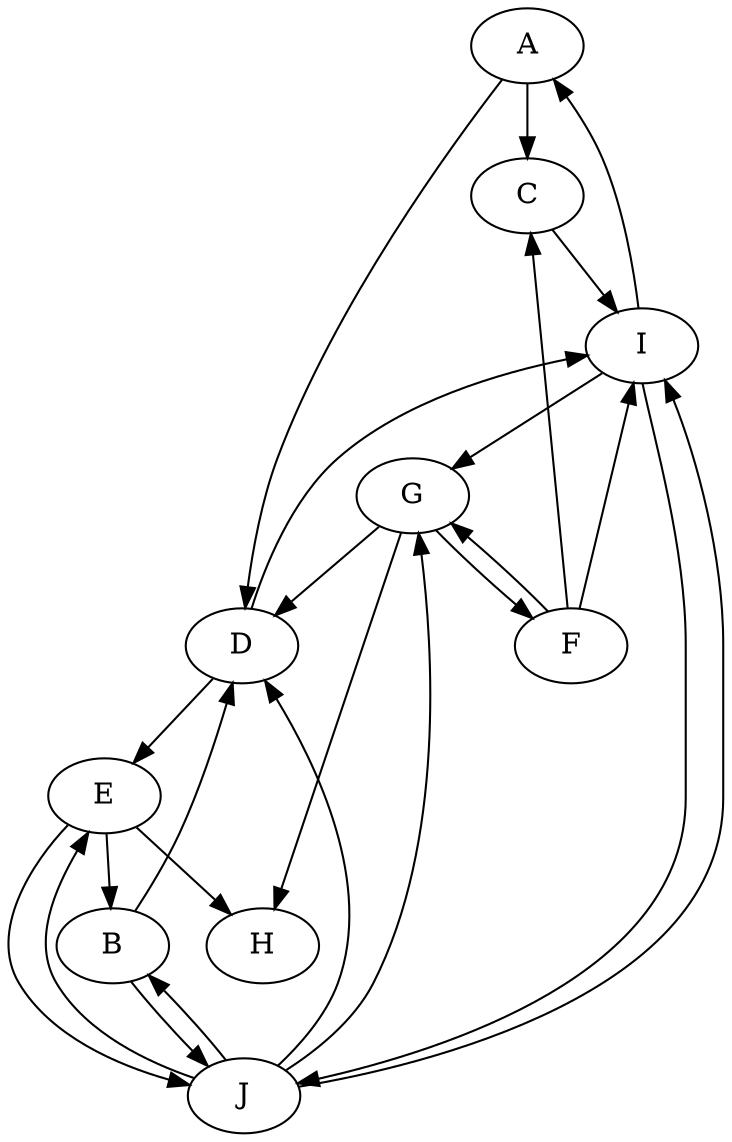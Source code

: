 digraph {
A -> C
A -> D
B -> D
B -> J
C -> I
D -> E
D -> I
E -> B 
E -> H
E -> J
F -> C
F -> G
F -> I
G -> F
G -> D
G -> H
I -> A
I -> G
I -> J
J -> B
J -> D
J -> E
J -> G
J -> I
}
